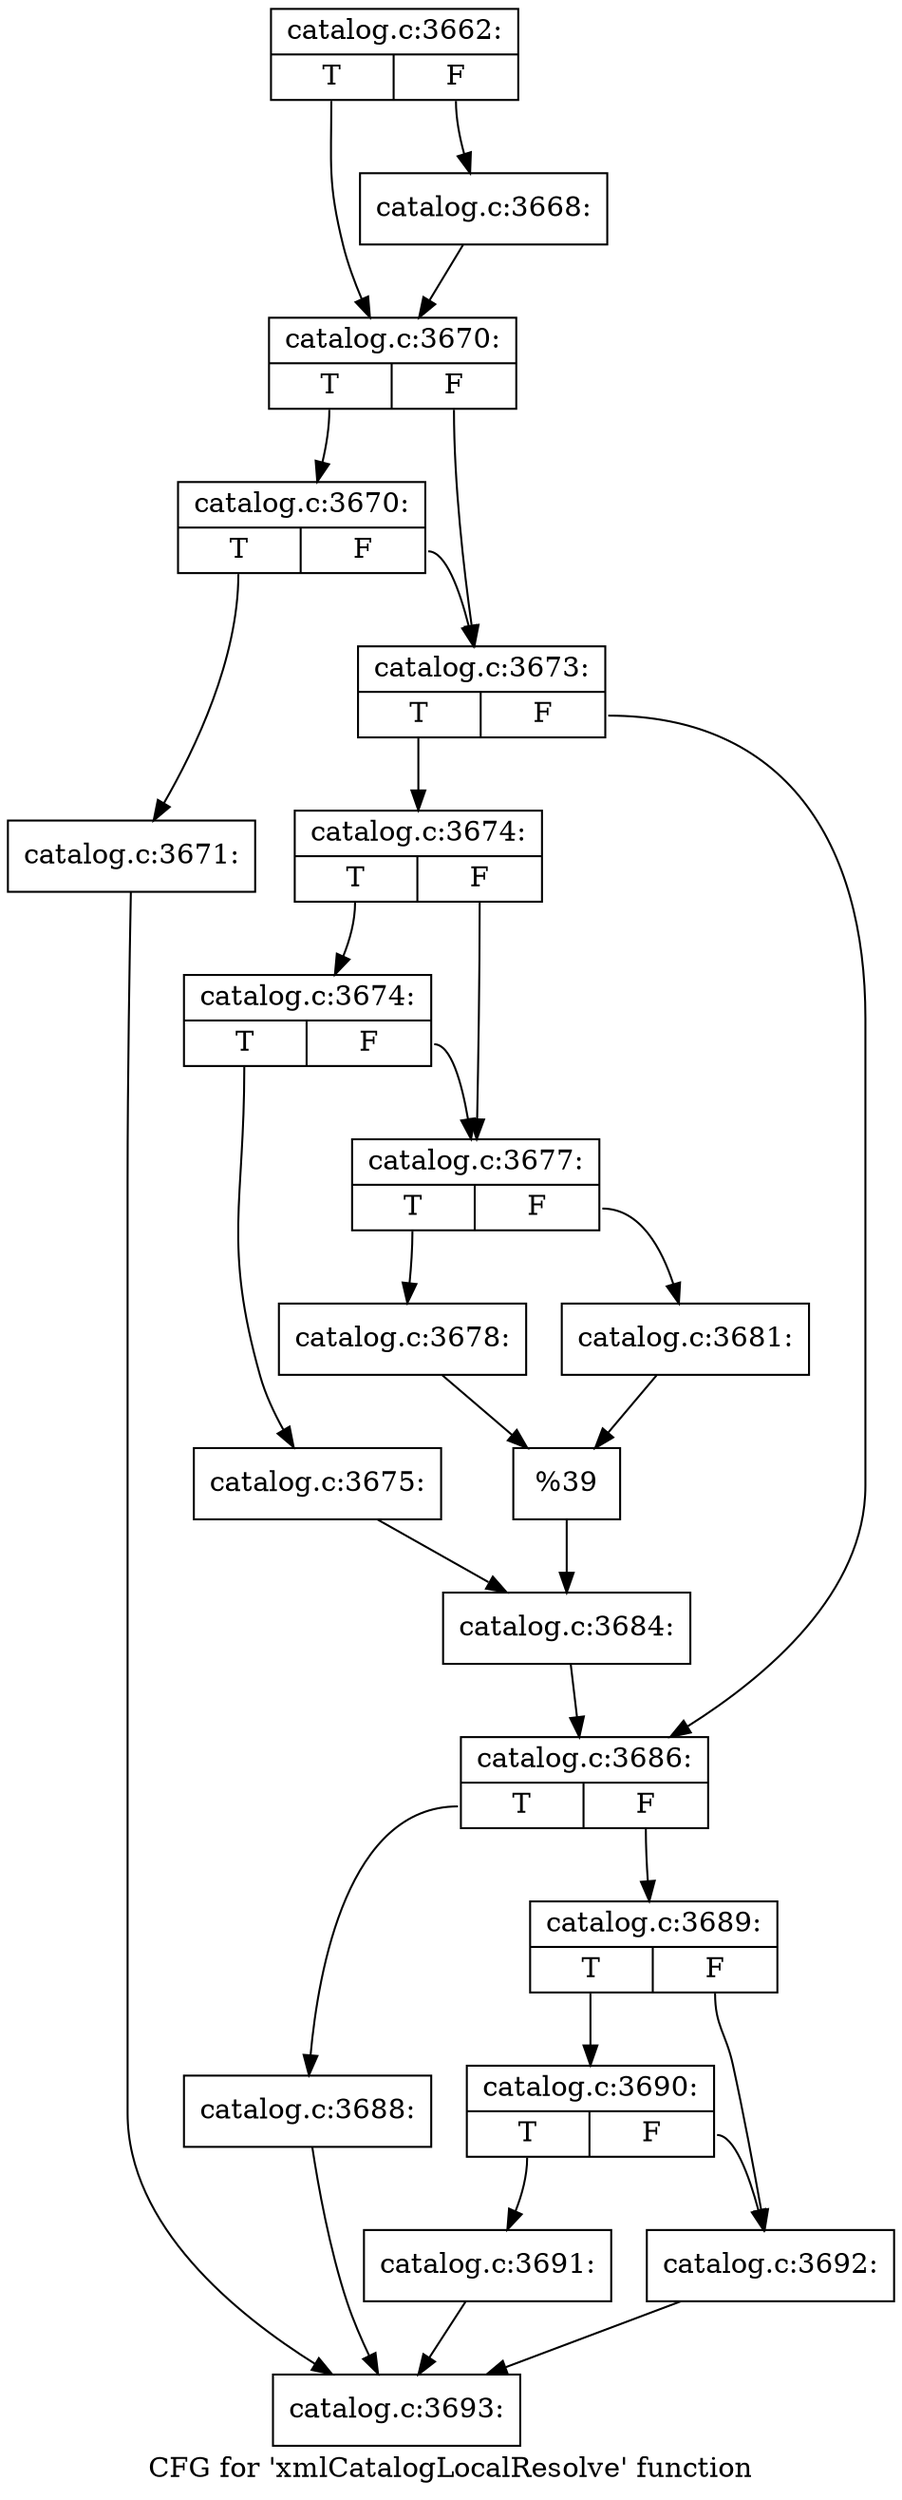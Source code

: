 digraph "CFG for 'xmlCatalogLocalResolve' function" {
	label="CFG for 'xmlCatalogLocalResolve' function";

	Node0x394dab0 [shape=record,label="{catalog.c:3662:|{<s0>T|<s1>F}}"];
	Node0x394dab0:s0 -> Node0x38fe130;
	Node0x394dab0:s1 -> Node0x38fe0e0;
	Node0x38fe0e0 [shape=record,label="{catalog.c:3668:}"];
	Node0x38fe0e0 -> Node0x38fe130;
	Node0x38fe130 [shape=record,label="{catalog.c:3670:|{<s0>T|<s1>F}}"];
	Node0x38fe130:s0 -> Node0x38fe590;
	Node0x38fe130:s1 -> Node0x38fe540;
	Node0x38fe590 [shape=record,label="{catalog.c:3670:|{<s0>T|<s1>F}}"];
	Node0x38fe590:s0 -> Node0x38fe4f0;
	Node0x38fe590:s1 -> Node0x38fe540;
	Node0x38fe4f0 [shape=record,label="{catalog.c:3671:}"];
	Node0x38fe4f0 -> Node0x394dde0;
	Node0x38fe540 [shape=record,label="{catalog.c:3673:|{<s0>T|<s1>F}}"];
	Node0x38fe540:s0 -> Node0x38fec50;
	Node0x38fe540:s1 -> Node0x38feca0;
	Node0x38fec50 [shape=record,label="{catalog.c:3674:|{<s0>T|<s1>F}}"];
	Node0x38fec50:s0 -> Node0x38ff090;
	Node0x38fec50:s1 -> Node0x38ff040;
	Node0x38ff090 [shape=record,label="{catalog.c:3674:|{<s0>T|<s1>F}}"];
	Node0x38ff090:s0 -> Node0x38fefa0;
	Node0x38ff090:s1 -> Node0x38ff040;
	Node0x38fefa0 [shape=record,label="{catalog.c:3675:}"];
	Node0x38fefa0 -> Node0x38feff0;
	Node0x38ff040 [shape=record,label="{catalog.c:3677:|{<s0>T|<s1>F}}"];
	Node0x38ff040:s0 -> Node0x3952670;
	Node0x38ff040:s1 -> Node0x3952710;
	Node0x3952670 [shape=record,label="{catalog.c:3678:}"];
	Node0x3952670 -> Node0x39526c0;
	Node0x3952710 [shape=record,label="{catalog.c:3681:}"];
	Node0x3952710 -> Node0x39526c0;
	Node0x39526c0 [shape=record,label="{%39}"];
	Node0x39526c0 -> Node0x38feff0;
	Node0x38feff0 [shape=record,label="{catalog.c:3684:}"];
	Node0x38feff0 -> Node0x38feca0;
	Node0x38feca0 [shape=record,label="{catalog.c:3686:|{<s0>T|<s1>F}}"];
	Node0x38feca0:s0 -> Node0x3953a10;
	Node0x38feca0:s1 -> Node0x3953a60;
	Node0x3953a10 [shape=record,label="{catalog.c:3688:}"];
	Node0x3953a10 -> Node0x394dde0;
	Node0x3953a60 [shape=record,label="{catalog.c:3689:|{<s0>T|<s1>F}}"];
	Node0x3953a60:s0 -> Node0x39542e0;
	Node0x3953a60:s1 -> Node0x3954290;
	Node0x39542e0 [shape=record,label="{catalog.c:3690:|{<s0>T|<s1>F}}"];
	Node0x39542e0:s0 -> Node0x3954240;
	Node0x39542e0:s1 -> Node0x3954290;
	Node0x3954240 [shape=record,label="{catalog.c:3691:}"];
	Node0x3954240 -> Node0x394dde0;
	Node0x3954290 [shape=record,label="{catalog.c:3692:}"];
	Node0x3954290 -> Node0x394dde0;
	Node0x394dde0 [shape=record,label="{catalog.c:3693:}"];
}
